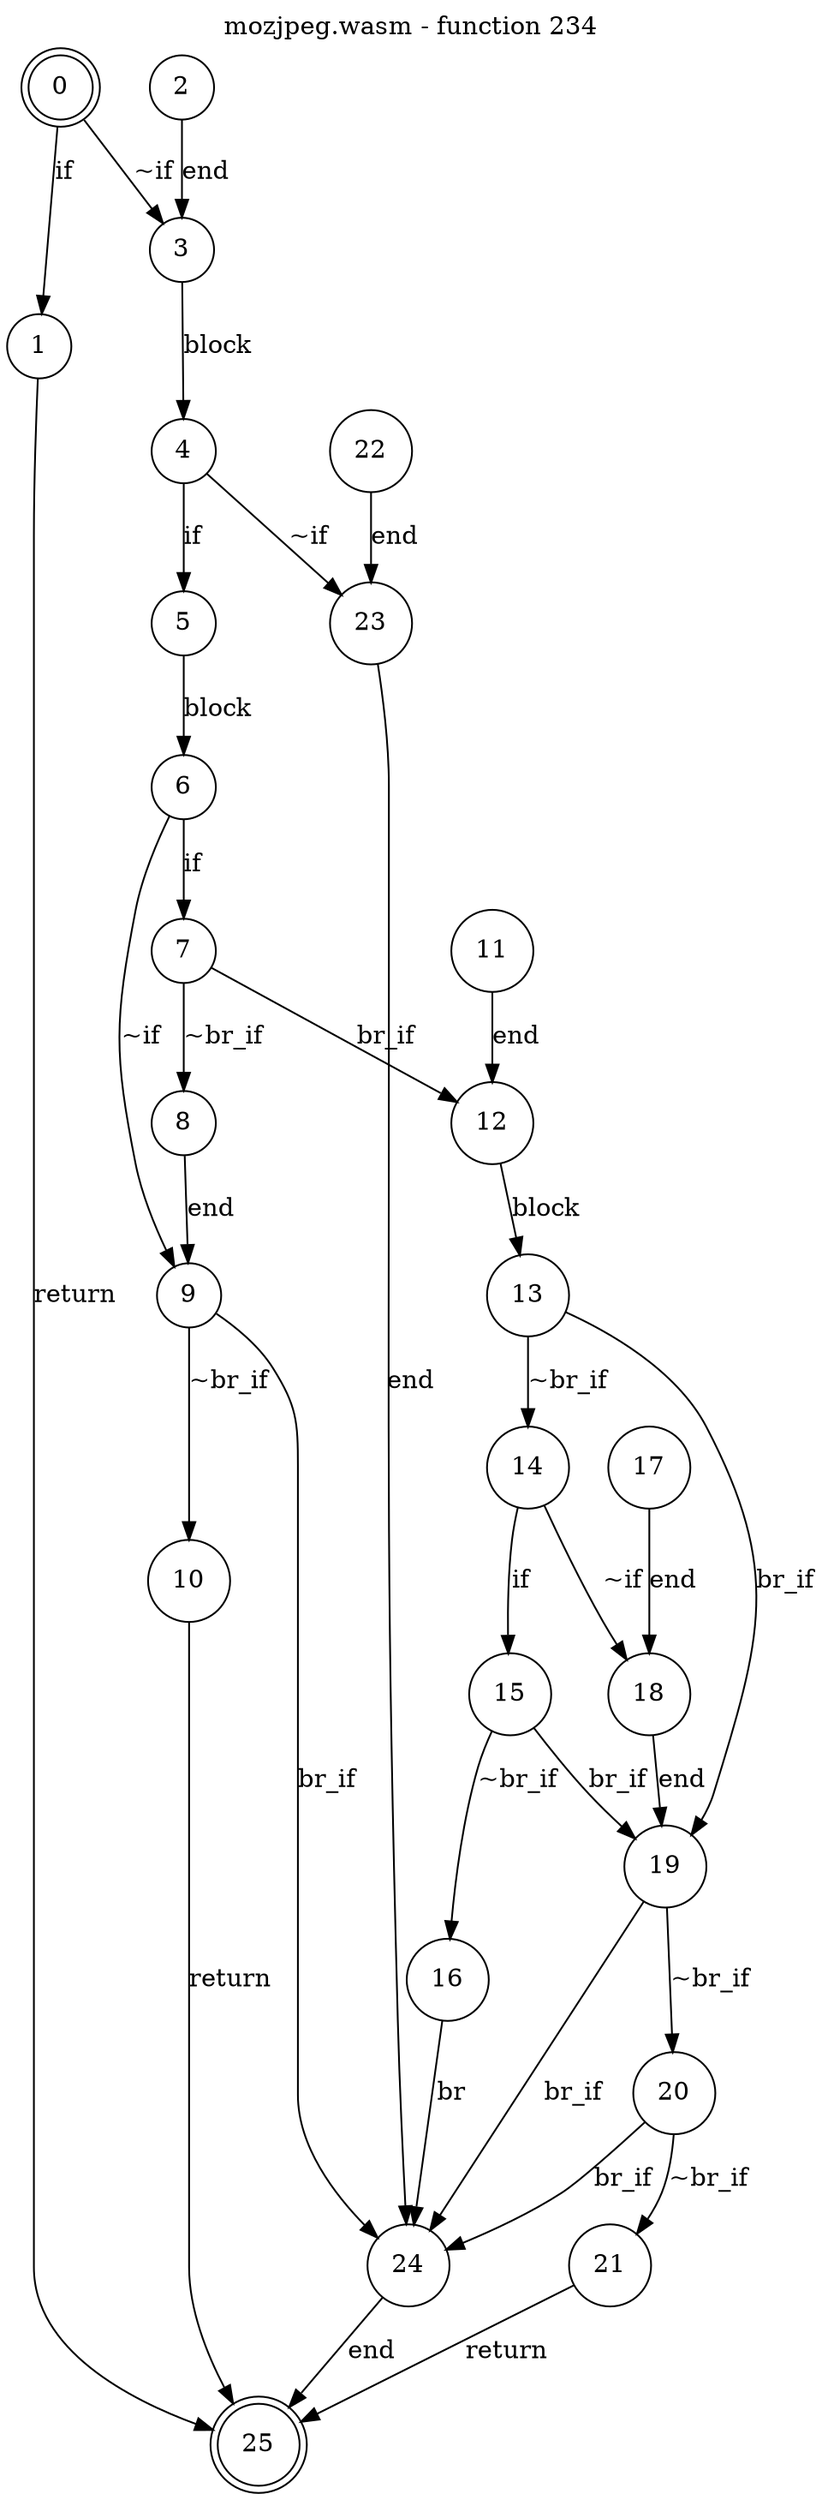 digraph finite_state_machine {
    label = "mozjpeg.wasm - function 234"
    labelloc =  t
    labelfontsize = 16
    labelfontcolor = black
    labelfontname = "Helvetica"
    node [shape = doublecircle]; 0 25;
    node [shape = circle];
    0 -> 1[label = "if"];
    0 -> 3[label = "~if"];
    1 -> 25[label = "return"];
    2 -> 3[label = "end"];
    3 -> 4[label = "block"];
    4 -> 5[label = "if"];
    4 -> 23[label = "~if"];
    5 -> 6[label = "block"];
    6 -> 7[label = "if"];
    6 -> 9[label = "~if"];
    7 -> 8[label = "~br_if"];
    7 -> 12[label = "br_if"];
    8 -> 9[label = "end"];
    9 -> 10[label = "~br_if"];
    9 -> 24[label = "br_if"];
    10 -> 25[label = "return"];
    11 -> 12[label = "end"];
    12 -> 13[label = "block"];
    13 -> 14[label = "~br_if"];
    13 -> 19[label = "br_if"];
    14 -> 15[label = "if"];
    14 -> 18[label = "~if"];
    15 -> 16[label = "~br_if"];
    15 -> 19[label = "br_if"];
    16 -> 24[label = "br"];
    17 -> 18[label = "end"];
    18 -> 19[label = "end"];
    19 -> 20[label = "~br_if"];
    19 -> 24[label = "br_if"];
    20 -> 21[label = "~br_if"];
    20 -> 24[label = "br_if"];
    21 -> 25[label = "return"];
    22 -> 23[label = "end"];
    23 -> 24[label = "end"];
    24 -> 25[label = "end"];
}
